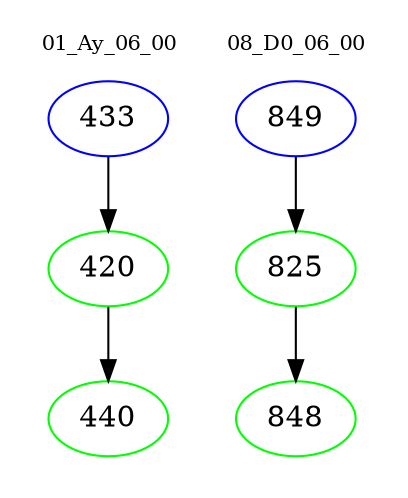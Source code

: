 digraph{
subgraph cluster_0 {
color = white
label = "01_Ay_06_00";
fontsize=10;
T0_433 [label="433", color="blue"]
T0_433 -> T0_420 [color="black"]
T0_420 [label="420", color="green"]
T0_420 -> T0_440 [color="black"]
T0_440 [label="440", color="green"]
}
subgraph cluster_1 {
color = white
label = "08_D0_06_00";
fontsize=10;
T1_849 [label="849", color="blue"]
T1_849 -> T1_825 [color="black"]
T1_825 [label="825", color="green"]
T1_825 -> T1_848 [color="black"]
T1_848 [label="848", color="green"]
}
}
